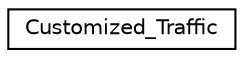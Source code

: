 digraph "Graphical Class Hierarchy"
{
 // LATEX_PDF_SIZE
  edge [fontname="Helvetica",fontsize="10",labelfontname="Helvetica",labelfontsize="10"];
  node [fontname="Helvetica",fontsize="10",shape=record];
  rankdir="LR";
  Node0 [label="Customized_Traffic",height=0.2,width=0.4,color="black", fillcolor="white", style="filled",URL="$structCustomized__Traffic.html",tooltip=" "];
}
